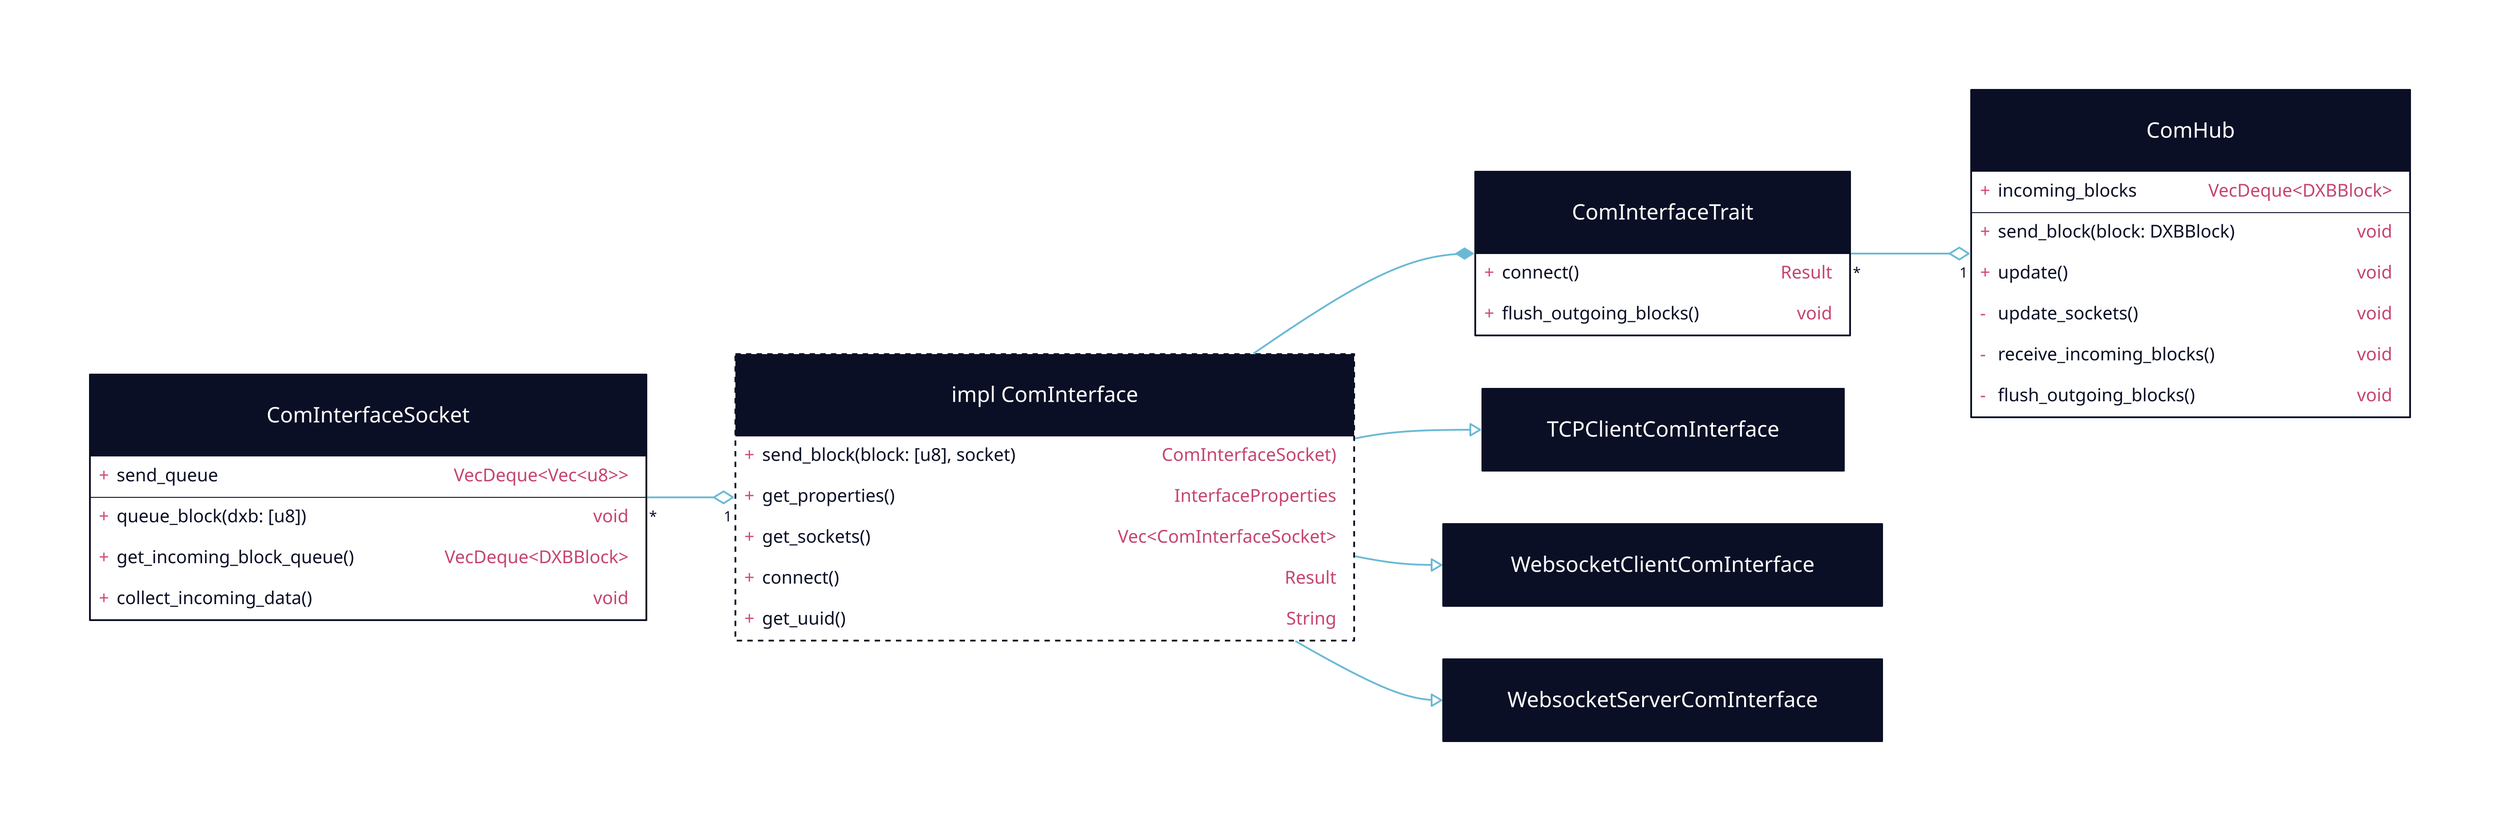 vars: {
  d2-config: {
    theme-overrides: {
      B1: "#69B9D5"
      B2: "#D44778"
      B3: "#5D5D5D"
      B4: "#404040"
      B5: "#252525"
      B6: "#313244"

      AA2: "#C64472"
      AA4: "#252525"
      AA5: "#313244"

      AB4: "#252525"
      AB5: "#313244"
    }
  }
}

direction: right

classes: {
  n_to_one: {
    source-arrowhead: 1 {
      shape: diamond
    }
    target-arrowhead: *
  }

  impl: {
    target-arrowhead: {
      style.filled: false
    }
  }
}

ComHub: {
  shape: class

  +incoming_blocks: VecDeque<DXBBlock>

  +send_block(block\: DXBBlock)
  +update()

  -update_sockets()
  -receive_incoming_blocks()
  -flush_outgoing_blocks()
}

ComHub <- ComInterfaceTrait: {
  class: n_to_one
}

ComInterfaceTrait: {
  shape: class

  +connect(): Result
  +flush_outgoing_blocks()
}

ComInterfaceTrait <- impl ComInterface: {
  source-arrowhead: {
    shape: diamond
    style.filled: true
  }
}

impl ComInterface: {
  shape: class
  style.stroke-dash: 3

  send_block(block\: \[u8\], socket): ComInterfaceSocket)
  get_properties(): InterfaceProperties
  get_sockets(): Vec<ComInterfaceSocket>
  connect(): Result
  get_uuid(): String
}

impl ComInterface <- ComInterfaceSocket: {
  class: n_to_one
}

impl ComInterface -> TCPClientComInterface: {
  class: impl
}
impl ComInterface -> WebsocketClientComInterface: {
  class: impl
}
impl ComInterface -> WebsocketServerComInterface: {
  class: impl
}

TCPClientComInterface: {
  shape: class
}
WebsocketClientComInterface: {
  shape: class
}
WebsocketServerComInterface: {
  shape: class
}

ComInterfaceSocket: {
  shape: class

  send_queue: VecDeque<Vec<u8>>

  +queue_block(dxb\: \[u8\])
  +get_incoming_block_queue(): VecDeque<DXBBlock>
  +collect_incoming_data()
}
